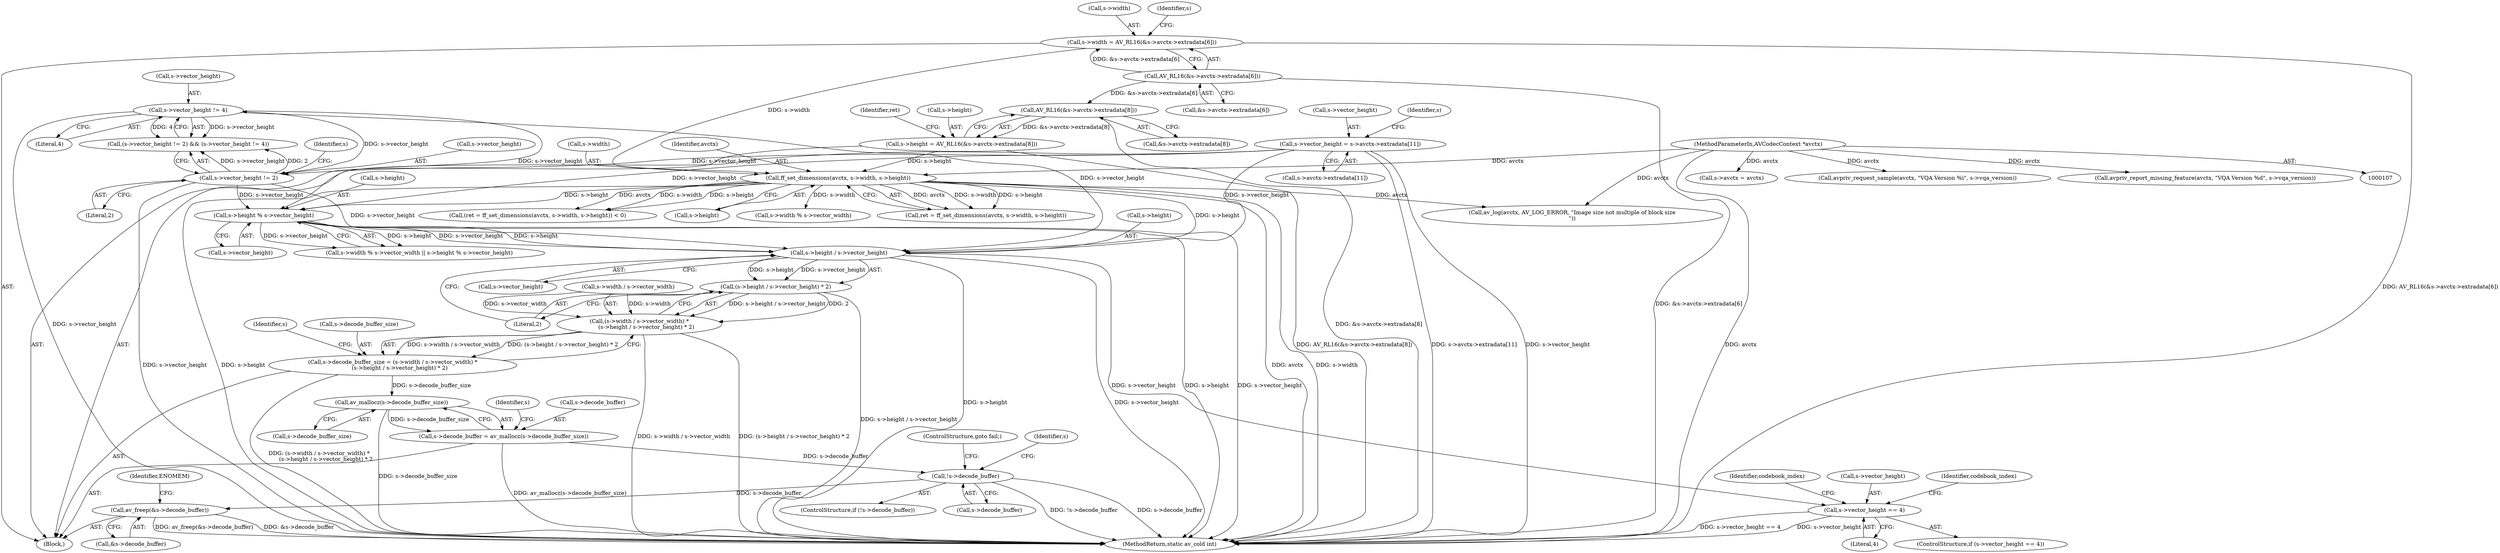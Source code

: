 digraph "0_FFmpeg_02f909dc24b1f05cfbba75077c7707b905e63cd2@pointer" {
"1000364" [label="(Call,s->height / s->vector_height)"];
"1000216" [label="(Call,ff_set_dimensions(avctx, s->width, s->height))"];
"1000108" [label="(MethodParameterIn,AVCodecContext *avctx)"];
"1000186" [label="(Call,s->width = AV_RL16(&s->avctx->extradata[6]))"];
"1000190" [label="(Call,AV_RL16(&s->avctx->extradata[6]))"];
"1000199" [label="(Call,s->height = AV_RL16(&s->avctx->extradata[8]))"];
"1000203" [label="(Call,AV_RL16(&s->avctx->extradata[8]))"];
"1000304" [label="(Call,s->height % s->vector_height)"];
"1000287" [label="(Call,s->vector_height != 4)"];
"1000282" [label="(Call,s->vector_height != 2)"];
"1000248" [label="(Call,s->vector_height = s->avctx->extradata[11])"];
"1000363" [label="(Call,(s->height / s->vector_height) * 2)"];
"1000355" [label="(Call,(s->width / s->vector_width) *\n        (s->height / s->vector_height) * 2)"];
"1000351" [label="(Call,s->decode_buffer_size = (s->width / s->vector_width) *\n        (s->height / s->vector_height) * 2)"];
"1000376" [label="(Call,av_mallocz(s->decode_buffer_size))"];
"1000372" [label="(Call,s->decode_buffer = av_mallocz(s->decode_buffer_size))"];
"1000381" [label="(Call,!s->decode_buffer)"];
"1000475" [label="(Call,av_freep(&s->decode_buffer))"];
"1000387" [label="(Call,s->vector_height == 4)"];
"1000283" [label="(Call,s->vector_height)"];
"1000204" [label="(Call,&s->avctx->extradata[8])"];
"1000190" [label="(Call,AV_RL16(&s->avctx->extradata[6]))"];
"1000288" [label="(Call,s->vector_height)"];
"1000385" [label="(ControlStructure,goto fail;)"];
"1000388" [label="(Call,s->vector_height)"];
"1000289" [label="(Identifier,s)"];
"1000372" [label="(Call,s->decode_buffer = av_mallocz(s->decode_buffer_size))"];
"1000291" [label="(Literal,4)"];
"1000476" [label="(Call,&s->decode_buffer)"];
"1000218" [label="(Call,s->width)"];
"1000200" [label="(Call,s->height)"];
"1000186" [label="(Call,s->width = AV_RL16(&s->avctx->extradata[6]))"];
"1000252" [label="(Call,s->avctx->extradata[11])"];
"1000389" [label="(Identifier,s)"];
"1000368" [label="(Call,s->vector_height)"];
"1000203" [label="(Call,AV_RL16(&s->avctx->extradata[8]))"];
"1000383" [label="(Identifier,s)"];
"1000296" [label="(Call,s->width % s->vector_width || s->height % s->vector_height)"];
"1000286" [label="(Literal,2)"];
"1000380" [label="(ControlStructure,if (!s->decode_buffer))"];
"1000381" [label="(Call,!s->decode_buffer)"];
"1000386" [label="(ControlStructure,if (s->vector_height == 4))"];
"1000191" [label="(Call,&s->avctx->extradata[6])"];
"1000120" [label="(Call,s->avctx = avctx)"];
"1000261" [label="(Identifier,s)"];
"1000377" [label="(Call,s->decode_buffer_size)"];
"1000187" [label="(Call,s->width)"];
"1000217" [label="(Identifier,avctx)"];
"1000214" [label="(Call,ret = ff_set_dimensions(avctx, s->width, s->height))"];
"1000108" [label="(MethodParameterIn,AVCodecContext *avctx)"];
"1000475" [label="(Call,av_freep(&s->decode_buffer))"];
"1000178" [label="(Call,avpriv_request_sample(avctx, \"VQA Version %i\", s->vqa_version))"];
"1000364" [label="(Call,s->height / s->vector_height)"];
"1000281" [label="(Call,(s->vector_height != 2) && (s->vector_height != 4))"];
"1000248" [label="(Call,s->vector_height = s->avctx->extradata[11])"];
"1000201" [label="(Identifier,s)"];
"1000374" [label="(Identifier,s)"];
"1000363" [label="(Call,(s->height / s->vector_height) * 2)"];
"1000249" [label="(Call,s->vector_height)"];
"1000376" [label="(Call,av_mallocz(s->decode_buffer_size))"];
"1000213" [label="(Call,(ret = ff_set_dimensions(avctx, s->width, s->height)) < 0)"];
"1000382" [label="(Call,s->decode_buffer)"];
"1000351" [label="(Call,s->decode_buffer_size = (s->width / s->vector_width) *\n        (s->height / s->vector_height) * 2)"];
"1000356" [label="(Call,s->width / s->vector_width)"];
"1000387" [label="(Call,s->vector_height == 4)"];
"1000221" [label="(Call,s->height)"];
"1000352" [label="(Call,s->decode_buffer_size)"];
"1000373" [label="(Call,s->decode_buffer)"];
"1000483" [label="(MethodReturn,static av_cold int)"];
"1000282" [label="(Call,s->vector_height != 2)"];
"1000371" [label="(Literal,2)"];
"1000215" [label="(Identifier,ret)"];
"1000482" [label="(Identifier,ENOMEM)"];
"1000297" [label="(Call,s->width % s->vector_width)"];
"1000312" [label="(Call,av_log(avctx, AV_LOG_ERROR, \"Image size not multiple of block size\n\"))"];
"1000287" [label="(Call,s->vector_height != 4)"];
"1000109" [label="(Block,)"];
"1000304" [label="(Call,s->height % s->vector_height)"];
"1000365" [label="(Call,s->height)"];
"1000308" [label="(Call,s->vector_height)"];
"1000305" [label="(Call,s->height)"];
"1000216" [label="(Call,ff_set_dimensions(avctx, s->width, s->height))"];
"1000355" [label="(Call,(s->width / s->vector_width) *\n        (s->height / s->vector_height) * 2)"];
"1000394" [label="(Identifier,codebook_index)"];
"1000427" [label="(Identifier,codebook_index)"];
"1000199" [label="(Call,s->height = AV_RL16(&s->avctx->extradata[8]))"];
"1000169" [label="(Call,avpriv_report_missing_feature(avctx, \"VQA Version %d\", s->vqa_version))"];
"1000391" [label="(Literal,4)"];
"1000364" -> "1000363"  [label="AST: "];
"1000364" -> "1000368"  [label="CFG: "];
"1000365" -> "1000364"  [label="AST: "];
"1000368" -> "1000364"  [label="AST: "];
"1000371" -> "1000364"  [label="CFG: "];
"1000364" -> "1000483"  [label="DDG: s->height"];
"1000364" -> "1000483"  [label="DDG: s->vector_height"];
"1000364" -> "1000363"  [label="DDG: s->height"];
"1000364" -> "1000363"  [label="DDG: s->vector_height"];
"1000216" -> "1000364"  [label="DDG: s->height"];
"1000304" -> "1000364"  [label="DDG: s->height"];
"1000304" -> "1000364"  [label="DDG: s->vector_height"];
"1000287" -> "1000364"  [label="DDG: s->vector_height"];
"1000248" -> "1000364"  [label="DDG: s->vector_height"];
"1000282" -> "1000364"  [label="DDG: s->vector_height"];
"1000364" -> "1000387"  [label="DDG: s->vector_height"];
"1000216" -> "1000214"  [label="AST: "];
"1000216" -> "1000221"  [label="CFG: "];
"1000217" -> "1000216"  [label="AST: "];
"1000218" -> "1000216"  [label="AST: "];
"1000221" -> "1000216"  [label="AST: "];
"1000214" -> "1000216"  [label="CFG: "];
"1000216" -> "1000483"  [label="DDG: s->height"];
"1000216" -> "1000483"  [label="DDG: avctx"];
"1000216" -> "1000483"  [label="DDG: s->width"];
"1000216" -> "1000213"  [label="DDG: avctx"];
"1000216" -> "1000213"  [label="DDG: s->width"];
"1000216" -> "1000213"  [label="DDG: s->height"];
"1000216" -> "1000214"  [label="DDG: avctx"];
"1000216" -> "1000214"  [label="DDG: s->width"];
"1000216" -> "1000214"  [label="DDG: s->height"];
"1000108" -> "1000216"  [label="DDG: avctx"];
"1000186" -> "1000216"  [label="DDG: s->width"];
"1000199" -> "1000216"  [label="DDG: s->height"];
"1000216" -> "1000297"  [label="DDG: s->width"];
"1000216" -> "1000304"  [label="DDG: s->height"];
"1000216" -> "1000312"  [label="DDG: avctx"];
"1000108" -> "1000107"  [label="AST: "];
"1000108" -> "1000483"  [label="DDG: avctx"];
"1000108" -> "1000120"  [label="DDG: avctx"];
"1000108" -> "1000169"  [label="DDG: avctx"];
"1000108" -> "1000178"  [label="DDG: avctx"];
"1000108" -> "1000312"  [label="DDG: avctx"];
"1000186" -> "1000109"  [label="AST: "];
"1000186" -> "1000190"  [label="CFG: "];
"1000187" -> "1000186"  [label="AST: "];
"1000190" -> "1000186"  [label="AST: "];
"1000201" -> "1000186"  [label="CFG: "];
"1000186" -> "1000483"  [label="DDG: AV_RL16(&s->avctx->extradata[6])"];
"1000190" -> "1000186"  [label="DDG: &s->avctx->extradata[6]"];
"1000190" -> "1000191"  [label="CFG: "];
"1000191" -> "1000190"  [label="AST: "];
"1000190" -> "1000483"  [label="DDG: &s->avctx->extradata[6]"];
"1000190" -> "1000203"  [label="DDG: &s->avctx->extradata[6]"];
"1000199" -> "1000109"  [label="AST: "];
"1000199" -> "1000203"  [label="CFG: "];
"1000200" -> "1000199"  [label="AST: "];
"1000203" -> "1000199"  [label="AST: "];
"1000215" -> "1000199"  [label="CFG: "];
"1000199" -> "1000483"  [label="DDG: AV_RL16(&s->avctx->extradata[8])"];
"1000203" -> "1000199"  [label="DDG: &s->avctx->extradata[8]"];
"1000203" -> "1000204"  [label="CFG: "];
"1000204" -> "1000203"  [label="AST: "];
"1000203" -> "1000483"  [label="DDG: &s->avctx->extradata[8]"];
"1000304" -> "1000296"  [label="AST: "];
"1000304" -> "1000308"  [label="CFG: "];
"1000305" -> "1000304"  [label="AST: "];
"1000308" -> "1000304"  [label="AST: "];
"1000296" -> "1000304"  [label="CFG: "];
"1000304" -> "1000483"  [label="DDG: s->height"];
"1000304" -> "1000483"  [label="DDG: s->vector_height"];
"1000304" -> "1000296"  [label="DDG: s->height"];
"1000304" -> "1000296"  [label="DDG: s->vector_height"];
"1000287" -> "1000304"  [label="DDG: s->vector_height"];
"1000282" -> "1000304"  [label="DDG: s->vector_height"];
"1000248" -> "1000304"  [label="DDG: s->vector_height"];
"1000287" -> "1000281"  [label="AST: "];
"1000287" -> "1000291"  [label="CFG: "];
"1000288" -> "1000287"  [label="AST: "];
"1000291" -> "1000287"  [label="AST: "];
"1000281" -> "1000287"  [label="CFG: "];
"1000287" -> "1000483"  [label="DDG: s->vector_height"];
"1000287" -> "1000281"  [label="DDG: s->vector_height"];
"1000287" -> "1000281"  [label="DDG: 4"];
"1000282" -> "1000287"  [label="DDG: s->vector_height"];
"1000282" -> "1000281"  [label="AST: "];
"1000282" -> "1000286"  [label="CFG: "];
"1000283" -> "1000282"  [label="AST: "];
"1000286" -> "1000282"  [label="AST: "];
"1000289" -> "1000282"  [label="CFG: "];
"1000281" -> "1000282"  [label="CFG: "];
"1000282" -> "1000483"  [label="DDG: s->vector_height"];
"1000282" -> "1000281"  [label="DDG: s->vector_height"];
"1000282" -> "1000281"  [label="DDG: 2"];
"1000248" -> "1000282"  [label="DDG: s->vector_height"];
"1000248" -> "1000109"  [label="AST: "];
"1000248" -> "1000252"  [label="CFG: "];
"1000249" -> "1000248"  [label="AST: "];
"1000252" -> "1000248"  [label="AST: "];
"1000261" -> "1000248"  [label="CFG: "];
"1000248" -> "1000483"  [label="DDG: s->avctx->extradata[11]"];
"1000248" -> "1000483"  [label="DDG: s->vector_height"];
"1000363" -> "1000355"  [label="AST: "];
"1000363" -> "1000371"  [label="CFG: "];
"1000371" -> "1000363"  [label="AST: "];
"1000355" -> "1000363"  [label="CFG: "];
"1000363" -> "1000483"  [label="DDG: s->height / s->vector_height"];
"1000363" -> "1000355"  [label="DDG: s->height / s->vector_height"];
"1000363" -> "1000355"  [label="DDG: 2"];
"1000355" -> "1000351"  [label="AST: "];
"1000356" -> "1000355"  [label="AST: "];
"1000351" -> "1000355"  [label="CFG: "];
"1000355" -> "1000483"  [label="DDG: s->width / s->vector_width"];
"1000355" -> "1000483"  [label="DDG: (s->height / s->vector_height) * 2"];
"1000355" -> "1000351"  [label="DDG: s->width / s->vector_width"];
"1000355" -> "1000351"  [label="DDG: (s->height / s->vector_height) * 2"];
"1000356" -> "1000355"  [label="DDG: s->width"];
"1000356" -> "1000355"  [label="DDG: s->vector_width"];
"1000351" -> "1000109"  [label="AST: "];
"1000352" -> "1000351"  [label="AST: "];
"1000374" -> "1000351"  [label="CFG: "];
"1000351" -> "1000483"  [label="DDG: (s->width / s->vector_width) *\n        (s->height / s->vector_height) * 2"];
"1000351" -> "1000376"  [label="DDG: s->decode_buffer_size"];
"1000376" -> "1000372"  [label="AST: "];
"1000376" -> "1000377"  [label="CFG: "];
"1000377" -> "1000376"  [label="AST: "];
"1000372" -> "1000376"  [label="CFG: "];
"1000376" -> "1000483"  [label="DDG: s->decode_buffer_size"];
"1000376" -> "1000372"  [label="DDG: s->decode_buffer_size"];
"1000372" -> "1000109"  [label="AST: "];
"1000373" -> "1000372"  [label="AST: "];
"1000383" -> "1000372"  [label="CFG: "];
"1000372" -> "1000483"  [label="DDG: av_mallocz(s->decode_buffer_size)"];
"1000372" -> "1000381"  [label="DDG: s->decode_buffer"];
"1000381" -> "1000380"  [label="AST: "];
"1000381" -> "1000382"  [label="CFG: "];
"1000382" -> "1000381"  [label="AST: "];
"1000385" -> "1000381"  [label="CFG: "];
"1000389" -> "1000381"  [label="CFG: "];
"1000381" -> "1000483"  [label="DDG: s->decode_buffer"];
"1000381" -> "1000483"  [label="DDG: !s->decode_buffer"];
"1000381" -> "1000475"  [label="DDG: s->decode_buffer"];
"1000475" -> "1000109"  [label="AST: "];
"1000475" -> "1000476"  [label="CFG: "];
"1000476" -> "1000475"  [label="AST: "];
"1000482" -> "1000475"  [label="CFG: "];
"1000475" -> "1000483"  [label="DDG: &s->decode_buffer"];
"1000475" -> "1000483"  [label="DDG: av_freep(&s->decode_buffer)"];
"1000387" -> "1000386"  [label="AST: "];
"1000387" -> "1000391"  [label="CFG: "];
"1000388" -> "1000387"  [label="AST: "];
"1000391" -> "1000387"  [label="AST: "];
"1000394" -> "1000387"  [label="CFG: "];
"1000427" -> "1000387"  [label="CFG: "];
"1000387" -> "1000483"  [label="DDG: s->vector_height"];
"1000387" -> "1000483"  [label="DDG: s->vector_height == 4"];
}
